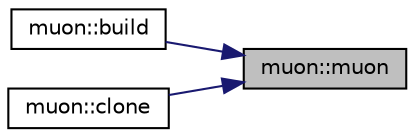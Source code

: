 digraph "muon::muon"
{
 // INTERACTIVE_SVG=YES
 // LATEX_PDF_SIZE
  edge [fontname="Helvetica",fontsize="10",labelfontname="Helvetica",labelfontsize="10"];
  node [fontname="Helvetica",fontsize="10",shape=record];
  rankdir="RL";
  Node1 [label="muon::muon",height=0.2,width=0.4,color="black", fillcolor="grey75", style="filled", fontcolor="black",tooltip=" "];
  Node1 -> Node2 [dir="back",color="midnightblue",fontsize="10",style="solid",fontname="Helvetica"];
  Node2 [label="muon::build",height=0.2,width=0.4,color="black", fillcolor="white", style="filled",URL="$classmuon.html#a0a9a46c18f6bbfae7bc6caa3f942793d",tooltip=" "];
  Node1 -> Node3 [dir="back",color="midnightblue",fontsize="10",style="solid",fontname="Helvetica"];
  Node3 [label="muon::clone",height=0.2,width=0.4,color="black", fillcolor="white", style="filled",URL="$classmuon.html#a6d1eb638a70fedb6878cdcf7eb89f069",tooltip=" "];
}
